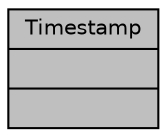 digraph "Timestamp"
{
  edge [fontname="Helvetica",fontsize="10",labelfontname="Helvetica",labelfontsize="10"];
  node [fontname="Helvetica",fontsize="10",shape=record];
  Node1 [label="{Timestamp\n||}",height=0.2,width=0.4,color="black", fillcolor="grey75", style="filled" fontcolor="black"];
}
